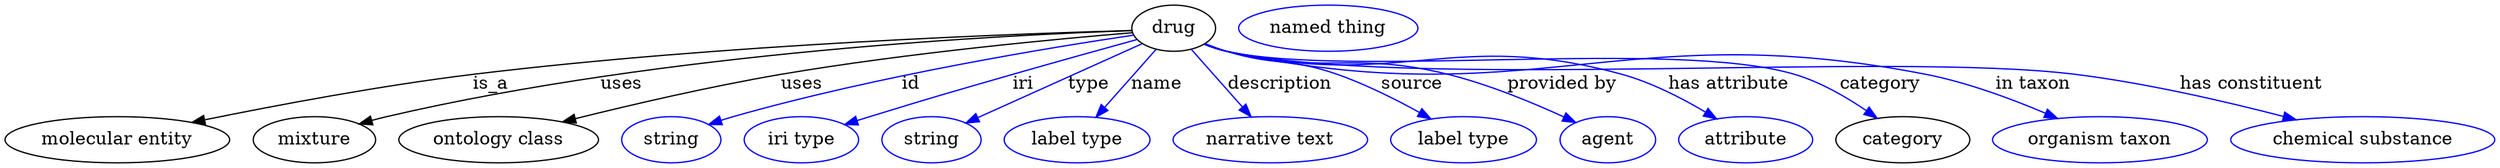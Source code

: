 digraph {
	graph [bb="0,0,1932.8,123"];
	node [label="\N"];
	drug	 [height=0.5,
		label=drug,
		pos="907.09,105",
		width=0.9027];
	"molecular entity"	 [height=0.5,
		pos="87.092,18",
		width=2.4192];
	drug -> "molecular entity"	 [label=is_a,
		lp="378.09,61.5",
		pos="e,152.05,30.074 874.53,104.15 790.01,101.65 556.76,92.967 364.09,69 283.38,58.96 264.08,50.753 184.09,36 176.89,34.671 169.39,33.285 \
161.88,31.896"];
	mixture	 [height=0.5,
		pos="240.09,18",
		width=1.3179];
	drug -> mixture	 [label=uses,
		lp="479.59,61.5",
		pos="e,275.45,30.005 874.53,104.14 782.54,101.11 513.39,88.093 297.09,36 293.23,35.07 289.25,34.015 285.27,32.895"];
	"ontology class"	 [height=0.5,
		pos="383.09,18",
		width=2.1484];
	drug -> "ontology class"	 [label=uses,
		lp="618.59,61.5",
		pos="e,434.09,31.576 874.87,102.38 819.04,97.589 700.83,86.269 602.09,69 548.22,59.578 487.73,45.196 444,34.104"];
	id	 [color=blue,
		height=0.5,
		label=string,
		pos="517.09,18",
		width=1.0652];
	drug -> id	 [color=blue,
		label=id,
		lp="703.09,61.5",
		pos="e,546.31,29.738 875.53,100.49 814.69,91.391 677.28,68.86 565.09,36 562.11,35.128 559.06,34.159 556,33.136",
		style=solid];
	iri	 [color=blue,
		height=0.5,
		label="iri type",
		pos="618.09,18",
		width=1.2277];
	drug -> iri	 [color=blue,
		label=iri,
		lp="783.09,61.5",
		pos="e,652.32,29.583 878.03,96.892 833.52,84.378 745.87,59.357 672.09,36 668.79,34.954 665.38,33.857 661.95,32.743",
		style=solid];
	type	 [color=blue,
		height=0.5,
		label=string,
		pos="719.09,18",
		width=1.0652];
	drug -> type	 [color=blue,
		label=type,
		lp="841.09,61.5",
		pos="e,746.61,30.732 882.13,93.447 849.85,78.512 793.38,52.378 756.11,35.129",
		style=solid];
	name	 [color=blue,
		height=0.5,
		label="label type",
		pos="832.09,18",
		width=1.5707];
	drug -> name	 [color=blue,
		label=name,
		lp="894.09,61.5",
		pos="e,847.17,35.485 892.99,88.636 881.96,75.844 866.44,57.84 853.83,43.211",
		style=solid];
	description	 [color=blue,
		height=0.5,
		label="narrative text",
		pos="982.09,18",
		width=2.0943];
	drug -> description	 [color=blue,
		label=description,
		lp="990.09,61.5",
		pos="e,966.76,35.788 921.2,88.636 932.15,75.927 947.55,58.074 960.11,43.496",
		style=solid];
	source	 [color=blue,
		height=0.5,
		label="label type",
		pos="1132.1,18",
		width=1.5707];
	drug -> source	 [color=blue,
		label=source,
		lp="1093.6,61.5",
		pos="e,1106.2,34.151 931.92,93.107 937.18,90.87 942.76,88.701 948.09,87 985.71,74.998 997.92,82.318 1035.1,69 1056.6,61.295 1079.3,49.598 \
1097.3,39.349",
		style=solid];
	"provided by"	 [color=blue,
		height=0.5,
		label=agent,
		pos="1244.1,18",
		width=1.0291];
	drug -> "provided by"	 [color=blue,
		label="provided by",
		lp="1209.6,61.5",
		pos="e,1218.7,31.218 931.36,92.871 936.76,90.594 942.53,88.47 948.09,87 1023.3,67.134 1046.8,88.198 1122.1,69 1152.7,61.193 1185.7,47.026 \
1209.6,35.601",
		style=solid];
	"has attribute"	 [color=blue,
		height=0.5,
		label=attribute,
		pos="1351.1,18",
		width=1.4443];
	drug -> "has attribute"	 [color=blue,
		label="has attribute",
		lp="1339.1,61.5",
		pos="e,1327.7,34.285 931.31,92.682 936.71,90.417 942.5,88.345 948.09,87 1081.4,54.934 1124.1,106.31 1256.1,69 1278.3,62.712 1301.2,50.625 \
1319,39.796",
		style=solid];
	category	 [height=0.5,
		pos="1473.1,18",
		width=1.4443];
	drug -> category	 [color=blue,
		label=category,
		lp="1454.1,61.5",
		pos="e,1452.7,34.667 931.3,92.607 936.7,90.346 942.49,88.296 948.09,87 1043.9,64.858 1296.1,97.66 1390.1,69 1409.6,63.065 1429.1,51.435 \
1444.3,40.778",
		style=solid];
	"in taxon"	 [color=blue,
		height=0.5,
		label="organism taxon",
		pos="1626.1,18",
		width=2.3109];
	drug -> "in taxon"	 [color=blue,
		label="in taxon",
		lp="1569.1,61.5",
		pos="e,1591.8,34.434 931.29,92.575 936.69,90.317 942.48,88.275 948.09,87 1065.6,60.296 1371.9,92.467 1490.1,69 1522,62.659 1556.4,49.737 \
1582.5,38.487",
		style=solid];
	"has constituent"	 [color=blue,
		height=0.5,
		label="chemical substance",
		pos="1830.1,18",
		width=2.8525];
	drug -> "has constituent"	 [color=blue,
		label="has constituent",
		lp="1741.1,61.5",
		pos="e,1775.3,33.37 931.28,92.551 936.69,90.294 942.48,88.259 948.09,87 1090,55.186 1457.8,86.952 1602.1,69 1658,62.048 1720.3,47.64 \
1765.6,35.906",
		style=solid];
	"named thing_category"	 [color=blue,
		height=0.5,
		label="named thing",
		pos="1027.1,105",
		width=1.9318];
}
